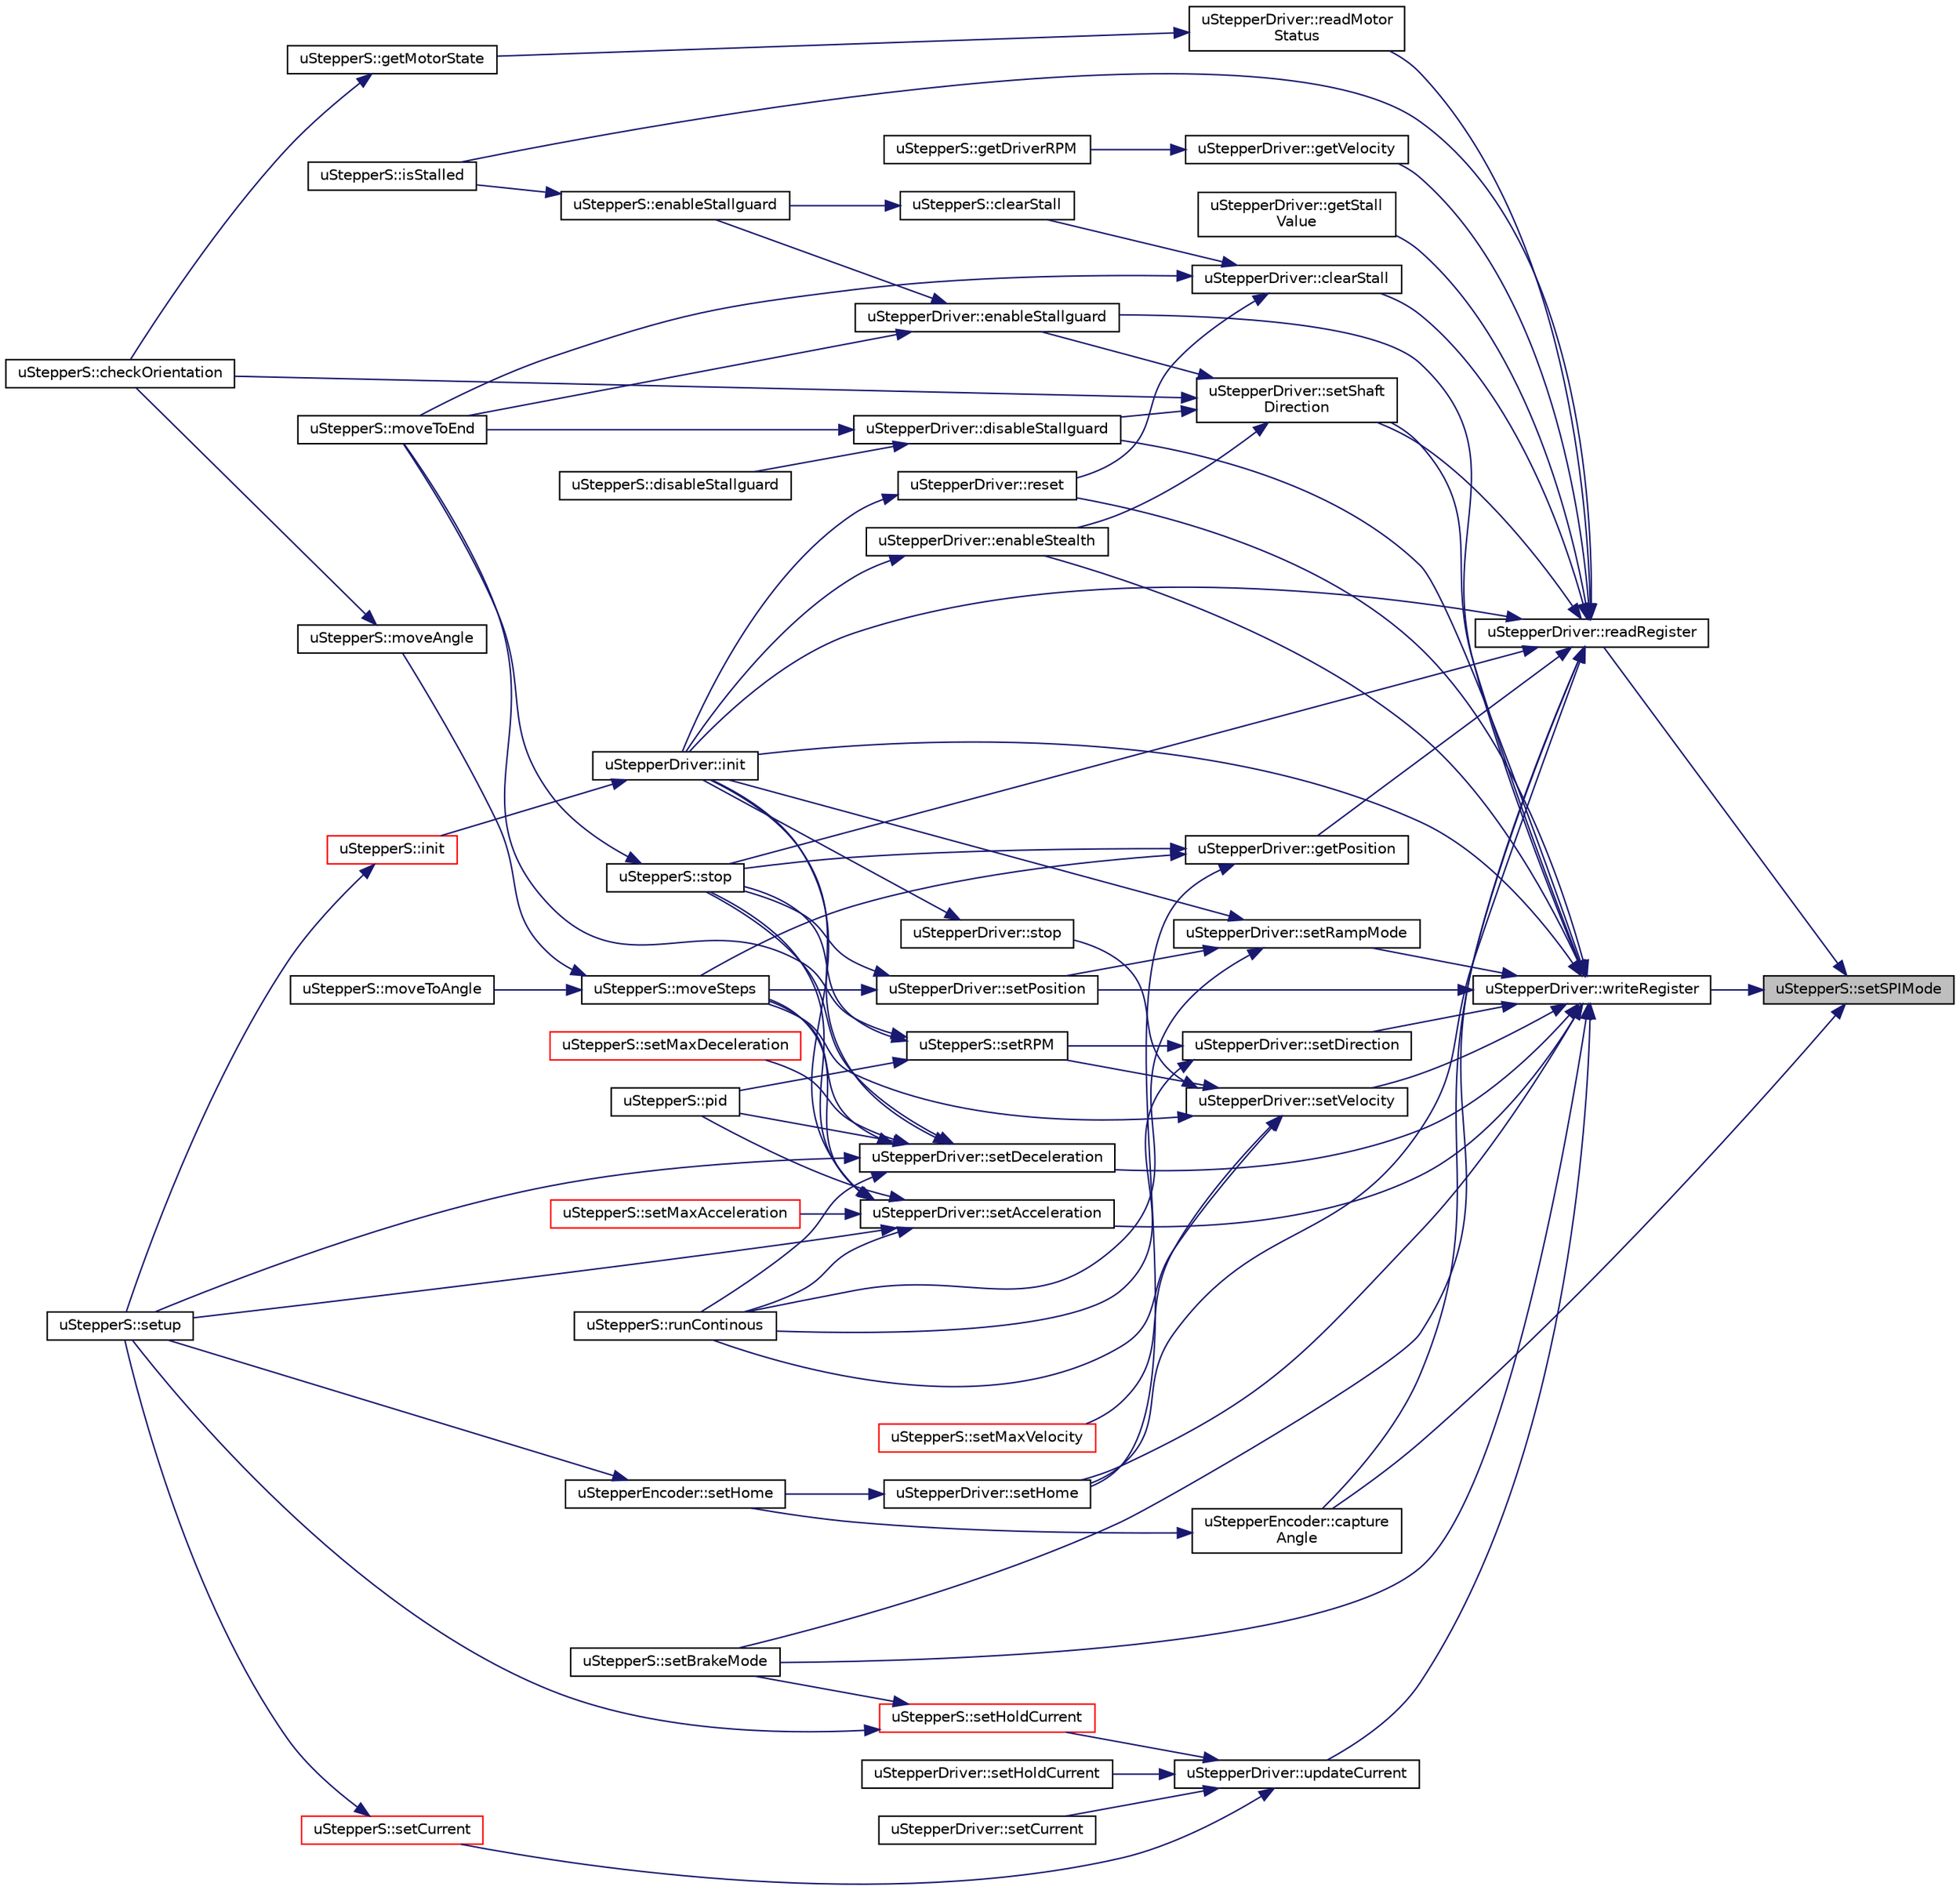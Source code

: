 digraph "uStepperS::setSPIMode"
{
 // LATEX_PDF_SIZE
  edge [fontname="Helvetica",fontsize="10",labelfontname="Helvetica",labelfontsize="10"];
  node [fontname="Helvetica",fontsize="10",shape=record];
  rankdir="RL";
  Node1 [label="uStepperS::setSPIMode",height=0.2,width=0.4,color="black", fillcolor="grey75", style="filled", fontcolor="black",tooltip=" "];
  Node1 -> Node2 [dir="back",color="midnightblue",fontsize="10",style="solid",fontname="Helvetica"];
  Node2 [label="uStepperEncoder::capture\lAngle",height=0.2,width=0.4,color="black", fillcolor="white", style="filled",URL="$classuStepperEncoder.html#a2e63f211a33fb632b475002b9328fca1",tooltip="Capture the current shaft angle."];
  Node2 -> Node3 [dir="back",color="midnightblue",fontsize="10",style="solid",fontname="Helvetica"];
  Node3 [label="uStepperEncoder::setHome",height=0.2,width=0.4,color="black", fillcolor="white", style="filled",URL="$classuStepperEncoder.html#a42c9667e532981996758163dfe471682",tooltip="Define new reference(home) position."];
  Node3 -> Node4 [dir="back",color="midnightblue",fontsize="10",style="solid",fontname="Helvetica"];
  Node4 [label="uStepperS::setup",height=0.2,width=0.4,color="black", fillcolor="white", style="filled",URL="$classuStepperS.html#a16c8cc814f8fea692a8f8cad918f9861",tooltip="Initializes the different parts of the uStepper S object."];
  Node1 -> Node5 [dir="back",color="midnightblue",fontsize="10",style="solid",fontname="Helvetica"];
  Node5 [label="uStepperDriver::readRegister",height=0.2,width=0.4,color="black", fillcolor="white", style="filled",URL="$classuStepperDriver.html#ac63122b462ec49720be39372be32c994",tooltip="Reads a register from the motor driver."];
  Node5 -> Node2 [dir="back",color="midnightblue",fontsize="10",style="solid",fontname="Helvetica"];
  Node5 -> Node6 [dir="back",color="midnightblue",fontsize="10",style="solid",fontname="Helvetica"];
  Node6 [label="uStepperDriver::clearStall",height=0.2,width=0.4,color="black", fillcolor="white", style="filled",URL="$classuStepperDriver.html#acf01b92a98aed0b576588caecf534ed4",tooltip=" "];
  Node6 -> Node7 [dir="back",color="midnightblue",fontsize="10",style="solid",fontname="Helvetica"];
  Node7 [label="uStepperS::clearStall",height=0.2,width=0.4,color="black", fillcolor="white", style="filled",URL="$classuStepperS.html#ab542d2f2219e517df9c05ba271da6272",tooltip="Clear the stallguard, reenabling the motor to return to its previous operation."];
  Node7 -> Node8 [dir="back",color="midnightblue",fontsize="10",style="solid",fontname="Helvetica"];
  Node8 [label="uStepperS::enableStallguard",height=0.2,width=0.4,color="black", fillcolor="white", style="filled",URL="$classuStepperS.html#a8dbe051a358d1754f579476e00cb9985",tooltip="Enable TMC5130 StallGuard."];
  Node8 -> Node9 [dir="back",color="midnightblue",fontsize="10",style="solid",fontname="Helvetica"];
  Node9 [label="uStepperS::isStalled",height=0.2,width=0.4,color="black", fillcolor="white", style="filled",URL="$classuStepperS.html#a9d494350df8d401b1bfcd82eca5481a5",tooltip="This method returns a bool variable indicating wether the motor is stalled or not...."];
  Node6 -> Node10 [dir="back",color="midnightblue",fontsize="10",style="solid",fontname="Helvetica"];
  Node10 [label="uStepperS::moveToEnd",height=0.2,width=0.4,color="black", fillcolor="white", style="filled",URL="$classuStepperS.html#a197ed9163e649bf5119d6c5670cd6aa4",tooltip="Moves the motor to its physical limit, without limit switch."];
  Node6 -> Node11 [dir="back",color="midnightblue",fontsize="10",style="solid",fontname="Helvetica"];
  Node11 [label="uStepperDriver::reset",height=0.2,width=0.4,color="black", fillcolor="white", style="filled",URL="$classuStepperDriver.html#a8e9e3be0a375489cb1b560b8b37486b7",tooltip=" "];
  Node11 -> Node12 [dir="back",color="midnightblue",fontsize="10",style="solid",fontname="Helvetica"];
  Node12 [label="uStepperDriver::init",height=0.2,width=0.4,color="black", fillcolor="white", style="filled",URL="$classuStepperDriver.html#aa0377f43140c529c559e8ec0868cb715",tooltip="Initiation of the motor driver."];
  Node12 -> Node13 [dir="back",color="midnightblue",fontsize="10",style="solid",fontname="Helvetica"];
  Node13 [label="uStepperS::init",height=0.2,width=0.4,color="red", fillcolor="white", style="filled",URL="$classuStepperS.html#ab8a5c0b35bda13aae2a9faa56eb4bd5d",tooltip="Internal function to prepare the uStepperS in the constructor."];
  Node13 -> Node4 [dir="back",color="midnightblue",fontsize="10",style="solid",fontname="Helvetica"];
  Node5 -> Node15 [dir="back",color="midnightblue",fontsize="10",style="solid",fontname="Helvetica"];
  Node15 [label="uStepperDriver::getPosition",height=0.2,width=0.4,color="black", fillcolor="white", style="filled",URL="$classuStepperDriver.html#a59dd1795c65fba7767cf61c18e87024e",tooltip="Returns the current position of the motor driver."];
  Node15 -> Node16 [dir="back",color="midnightblue",fontsize="10",style="solid",fontname="Helvetica"];
  Node16 [label="uStepperS::moveSteps",height=0.2,width=0.4,color="black", fillcolor="white", style="filled",URL="$classuStepperS.html#afacde6cc1a2dab2420c453008b3ab113",tooltip="Make the motor perform a predefined number of steps."];
  Node16 -> Node17 [dir="back",color="midnightblue",fontsize="10",style="solid",fontname="Helvetica"];
  Node17 [label="uStepperS::moveAngle",height=0.2,width=0.4,color="black", fillcolor="white", style="filled",URL="$classuStepperS.html#a6b3f4acd2deaeb3054d439a148af658e",tooltip="Makes the motor rotate a specific angle relative to the current position."];
  Node17 -> Node18 [dir="back",color="midnightblue",fontsize="10",style="solid",fontname="Helvetica"];
  Node18 [label="uStepperS::checkOrientation",height=0.2,width=0.4,color="black", fillcolor="white", style="filled",URL="$classuStepperS.html#a931f28e0dd5ecba1f1a875ee321f0f5f",tooltip="This method is used to check the orientation of the motor connector."];
  Node16 -> Node19 [dir="back",color="midnightblue",fontsize="10",style="solid",fontname="Helvetica"];
  Node19 [label="uStepperS::moveToAngle",height=0.2,width=0.4,color="black", fillcolor="white", style="filled",URL="$classuStepperS.html#aa8695689ae23951a7dc47300e8529692",tooltip="Makes the motor rotate to a specific absolute angle."];
  Node15 -> Node20 [dir="back",color="midnightblue",fontsize="10",style="solid",fontname="Helvetica"];
  Node20 [label="uStepperDriver::setHome",height=0.2,width=0.4,color="black", fillcolor="white", style="filled",URL="$classuStepperDriver.html#aed59b07c61be01c0973614cd94e20ebc",tooltip="Resets the internal position counter of the motor driver."];
  Node20 -> Node3 [dir="back",color="midnightblue",fontsize="10",style="solid",fontname="Helvetica"];
  Node15 -> Node21 [dir="back",color="midnightblue",fontsize="10",style="solid",fontname="Helvetica"];
  Node21 [label="uStepperS::stop",height=0.2,width=0.4,color="black", fillcolor="white", style="filled",URL="$classuStepperS.html#a046dba8bef7d033809158bf0dd69a6fd",tooltip="Stop the motor."];
  Node21 -> Node10 [dir="back",color="midnightblue",fontsize="10",style="solid",fontname="Helvetica"];
  Node5 -> Node22 [dir="back",color="midnightblue",fontsize="10",style="solid",fontname="Helvetica"];
  Node22 [label="uStepperDriver::getStall\lValue",height=0.2,width=0.4,color="black", fillcolor="white", style="filled",URL="$classuStepperDriver.html#a2461be201fde6037b90a58c8452319ad",tooltip="Returns the load measurement used for Stall detection."];
  Node5 -> Node23 [dir="back",color="midnightblue",fontsize="10",style="solid",fontname="Helvetica"];
  Node23 [label="uStepperDriver::getVelocity",height=0.2,width=0.4,color="black", fillcolor="white", style="filled",URL="$classuStepperDriver.html#ad1e100d57b313971a3dfb9c78183caa9",tooltip="Returns the current speed of the motor driver."];
  Node23 -> Node24 [dir="back",color="midnightblue",fontsize="10",style="solid",fontname="Helvetica"];
  Node24 [label="uStepperS::getDriverRPM",height=0.2,width=0.4,color="black", fillcolor="white", style="filled",URL="$classuStepperS.html#a2e3a7553124db1a62a74fdf0d439f24c",tooltip="Get the RPM from driver."];
  Node5 -> Node12 [dir="back",color="midnightblue",fontsize="10",style="solid",fontname="Helvetica"];
  Node5 -> Node9 [dir="back",color="midnightblue",fontsize="10",style="solid",fontname="Helvetica"];
  Node5 -> Node25 [dir="back",color="midnightblue",fontsize="10",style="solid",fontname="Helvetica"];
  Node25 [label="uStepperDriver::readMotor\lStatus",height=0.2,width=0.4,color="black", fillcolor="white", style="filled",URL="$classuStepperDriver.html#a3a4dbb14ce4308802c27244bdef566b9",tooltip=" "];
  Node25 -> Node26 [dir="back",color="midnightblue",fontsize="10",style="solid",fontname="Helvetica"];
  Node26 [label="uStepperS::getMotorState",height=0.2,width=0.4,color="black", fillcolor="white", style="filled",URL="$classuStepperS.html#afacfd0440b99f607b2af14f103c4e71f",tooltip="Get the current motor driver state."];
  Node26 -> Node18 [dir="back",color="midnightblue",fontsize="10",style="solid",fontname="Helvetica"];
  Node5 -> Node27 [dir="back",color="midnightblue",fontsize="10",style="solid",fontname="Helvetica"];
  Node27 [label="uStepperS::setBrakeMode",height=0.2,width=0.4,color="black", fillcolor="white", style="filled",URL="$classuStepperS.html#a78008ed9b2cdbdd8128553a13896aa0d",tooltip=" "];
  Node5 -> Node20 [dir="back",color="midnightblue",fontsize="10",style="solid",fontname="Helvetica"];
  Node5 -> Node28 [dir="back",color="midnightblue",fontsize="10",style="solid",fontname="Helvetica"];
  Node28 [label="uStepperDriver::setShaft\lDirection",height=0.2,width=0.4,color="black", fillcolor="white", style="filled",URL="$classuStepperDriver.html#a9182900a27f84224e9428022e4cd2e12",tooltip="Set motor driver direction."];
  Node28 -> Node18 [dir="back",color="midnightblue",fontsize="10",style="solid",fontname="Helvetica"];
  Node28 -> Node29 [dir="back",color="midnightblue",fontsize="10",style="solid",fontname="Helvetica"];
  Node29 [label="uStepperDriver::disableStallguard",height=0.2,width=0.4,color="black", fillcolor="white", style="filled",URL="$classuStepperDriver.html#a5ae3986e69fcd2488d9649bf2ae16e69",tooltip=" "];
  Node29 -> Node30 [dir="back",color="midnightblue",fontsize="10",style="solid",fontname="Helvetica"];
  Node30 [label="uStepperS::disableStallguard",height=0.2,width=0.4,color="black", fillcolor="white", style="filled",URL="$classuStepperS.html#a4d8842264775a82e016b88c3ca719ddb",tooltip="Disables the builtin stallguard offered from TMC5130, and reenables StealthChop."];
  Node29 -> Node10 [dir="back",color="midnightblue",fontsize="10",style="solid",fontname="Helvetica"];
  Node28 -> Node31 [dir="back",color="midnightblue",fontsize="10",style="solid",fontname="Helvetica"];
  Node31 [label="uStepperDriver::enableStallguard",height=0.2,width=0.4,color="black", fillcolor="white", style="filled",URL="$classuStepperDriver.html#ac606ead1b8240894e570561f8872f75a",tooltip=" "];
  Node31 -> Node8 [dir="back",color="midnightblue",fontsize="10",style="solid",fontname="Helvetica"];
  Node31 -> Node10 [dir="back",color="midnightblue",fontsize="10",style="solid",fontname="Helvetica"];
  Node28 -> Node32 [dir="back",color="midnightblue",fontsize="10",style="solid",fontname="Helvetica"];
  Node32 [label="uStepperDriver::enableStealth",height=0.2,width=0.4,color="black", fillcolor="white", style="filled",URL="$classuStepperDriver.html#ab89ec040a2e8a6f4b03cc03e8c590e2e",tooltip=" "];
  Node32 -> Node12 [dir="back",color="midnightblue",fontsize="10",style="solid",fontname="Helvetica"];
  Node5 -> Node21 [dir="back",color="midnightblue",fontsize="10",style="solid",fontname="Helvetica"];
  Node1 -> Node33 [dir="back",color="midnightblue",fontsize="10",style="solid",fontname="Helvetica"];
  Node33 [label="uStepperDriver::writeRegister",height=0.2,width=0.4,color="black", fillcolor="white", style="filled",URL="$classuStepperDriver.html#a9df53360451da6c1b7291ae2ffd12819",tooltip="Write a register of the motor driver."];
  Node33 -> Node29 [dir="back",color="midnightblue",fontsize="10",style="solid",fontname="Helvetica"];
  Node33 -> Node31 [dir="back",color="midnightblue",fontsize="10",style="solid",fontname="Helvetica"];
  Node33 -> Node32 [dir="back",color="midnightblue",fontsize="10",style="solid",fontname="Helvetica"];
  Node33 -> Node12 [dir="back",color="midnightblue",fontsize="10",style="solid",fontname="Helvetica"];
  Node33 -> Node11 [dir="back",color="midnightblue",fontsize="10",style="solid",fontname="Helvetica"];
  Node33 -> Node34 [dir="back",color="midnightblue",fontsize="10",style="solid",fontname="Helvetica"];
  Node34 [label="uStepperDriver::setAcceleration",height=0.2,width=0.4,color="black", fillcolor="white", style="filled",URL="$classuStepperDriver.html#a1668657b55a0839ced16aa728f90bc7f",tooltip="Set motor acceleration."];
  Node34 -> Node12 [dir="back",color="midnightblue",fontsize="10",style="solid",fontname="Helvetica"];
  Node34 -> Node16 [dir="back",color="midnightblue",fontsize="10",style="solid",fontname="Helvetica"];
  Node34 -> Node35 [dir="back",color="midnightblue",fontsize="10",style="solid",fontname="Helvetica"];
  Node35 [label="uStepperS::pid",height=0.2,width=0.4,color="black", fillcolor="white", style="filled",URL="$classuStepperS.html#a26ed0d754a0d95eab0bea0225f471e6e",tooltip=" "];
  Node34 -> Node36 [dir="back",color="midnightblue",fontsize="10",style="solid",fontname="Helvetica"];
  Node36 [label="uStepperS::runContinous",height=0.2,width=0.4,color="black", fillcolor="white", style="filled",URL="$classuStepperS.html#abbe885c71e6dadc13b8c954221ac47eb",tooltip="Make the motor rotate continuously."];
  Node34 -> Node37 [dir="back",color="midnightblue",fontsize="10",style="solid",fontname="Helvetica"];
  Node37 [label="uStepperS::setMaxAcceleration",height=0.2,width=0.4,color="red", fillcolor="white", style="filled",URL="$classuStepperS.html#a432ca4ebf99c41e00730e2f1072e9ae0",tooltip="Set the maximum acceleration of the stepper motor."];
  Node34 -> Node4 [dir="back",color="midnightblue",fontsize="10",style="solid",fontname="Helvetica"];
  Node34 -> Node21 [dir="back",color="midnightblue",fontsize="10",style="solid",fontname="Helvetica"];
  Node33 -> Node27 [dir="back",color="midnightblue",fontsize="10",style="solid",fontname="Helvetica"];
  Node33 -> Node38 [dir="back",color="midnightblue",fontsize="10",style="solid",fontname="Helvetica"];
  Node38 [label="uStepperDriver::setDeceleration",height=0.2,width=0.4,color="black", fillcolor="white", style="filled",URL="$classuStepperDriver.html#a40f48b1a99218b3a648deb56286e678c",tooltip="Set motor deceleration."];
  Node38 -> Node12 [dir="back",color="midnightblue",fontsize="10",style="solid",fontname="Helvetica"];
  Node38 -> Node16 [dir="back",color="midnightblue",fontsize="10",style="solid",fontname="Helvetica"];
  Node38 -> Node35 [dir="back",color="midnightblue",fontsize="10",style="solid",fontname="Helvetica"];
  Node38 -> Node36 [dir="back",color="midnightblue",fontsize="10",style="solid",fontname="Helvetica"];
  Node38 -> Node39 [dir="back",color="midnightblue",fontsize="10",style="solid",fontname="Helvetica"];
  Node39 [label="uStepperS::setMaxDeceleration",height=0.2,width=0.4,color="red", fillcolor="white", style="filled",URL="$classuStepperS.html#a386a51f45a4f1e45db75c4f0c59263cf",tooltip="Set the maximum deceleration of the stepper motor."];
  Node38 -> Node4 [dir="back",color="midnightblue",fontsize="10",style="solid",fontname="Helvetica"];
  Node38 -> Node21 [dir="back",color="midnightblue",fontsize="10",style="solid",fontname="Helvetica"];
  Node33 -> Node40 [dir="back",color="midnightblue",fontsize="10",style="solid",fontname="Helvetica"];
  Node40 [label="uStepperDriver::setDirection",height=0.2,width=0.4,color="black", fillcolor="white", style="filled",URL="$classuStepperDriver.html#a204ff5c6565b158f9d1c24672d2ef09d",tooltip=" "];
  Node40 -> Node36 [dir="back",color="midnightblue",fontsize="10",style="solid",fontname="Helvetica"];
  Node40 -> Node41 [dir="back",color="midnightblue",fontsize="10",style="solid",fontname="Helvetica"];
  Node41 [label="uStepperS::setRPM",height=0.2,width=0.4,color="black", fillcolor="white", style="filled",URL="$classuStepperS.html#a5b754b633f5938b43f0b4db9f75c8874",tooltip="Set the velocity in rpm."];
  Node41 -> Node10 [dir="back",color="midnightblue",fontsize="10",style="solid",fontname="Helvetica"];
  Node41 -> Node35 [dir="back",color="midnightblue",fontsize="10",style="solid",fontname="Helvetica"];
  Node41 -> Node21 [dir="back",color="midnightblue",fontsize="10",style="solid",fontname="Helvetica"];
  Node33 -> Node20 [dir="back",color="midnightblue",fontsize="10",style="solid",fontname="Helvetica"];
  Node33 -> Node42 [dir="back",color="midnightblue",fontsize="10",style="solid",fontname="Helvetica"];
  Node42 [label="uStepperDriver::setPosition",height=0.2,width=0.4,color="black", fillcolor="white", style="filled",URL="$classuStepperDriver.html#af8c6752ef8ca1516154ef8186f1494ac",tooltip="Set the motor position."];
  Node42 -> Node16 [dir="back",color="midnightblue",fontsize="10",style="solid",fontname="Helvetica"];
  Node42 -> Node21 [dir="back",color="midnightblue",fontsize="10",style="solid",fontname="Helvetica"];
  Node33 -> Node43 [dir="back",color="midnightblue",fontsize="10",style="solid",fontname="Helvetica"];
  Node43 [label="uStepperDriver::setRampMode",height=0.2,width=0.4,color="black", fillcolor="white", style="filled",URL="$classuStepperDriver.html#af2ce24dc7a9602cd1dee585ecdee567c",tooltip="Set motor driver to position mode or velocity mode."];
  Node43 -> Node12 [dir="back",color="midnightblue",fontsize="10",style="solid",fontname="Helvetica"];
  Node43 -> Node36 [dir="back",color="midnightblue",fontsize="10",style="solid",fontname="Helvetica"];
  Node43 -> Node42 [dir="back",color="midnightblue",fontsize="10",style="solid",fontname="Helvetica"];
  Node33 -> Node28 [dir="back",color="midnightblue",fontsize="10",style="solid",fontname="Helvetica"];
  Node33 -> Node44 [dir="back",color="midnightblue",fontsize="10",style="solid",fontname="Helvetica"];
  Node44 [label="uStepperDriver::setVelocity",height=0.2,width=0.4,color="black", fillcolor="white", style="filled",URL="$classuStepperDriver.html#ace949223744d3ecb544ddb879a1146d6",tooltip="Set motor velocity."];
  Node44 -> Node16 [dir="back",color="midnightblue",fontsize="10",style="solid",fontname="Helvetica"];
  Node44 -> Node36 [dir="back",color="midnightblue",fontsize="10",style="solid",fontname="Helvetica"];
  Node44 -> Node45 [dir="back",color="midnightblue",fontsize="10",style="solid",fontname="Helvetica"];
  Node45 [label="uStepperS::setMaxVelocity",height=0.2,width=0.4,color="red", fillcolor="white", style="filled",URL="$classuStepperS.html#a0e84f3aa5a3e33b39586697bc7bc741e",tooltip="Set the maximum velocity of the stepper motor."];
  Node44 -> Node41 [dir="back",color="midnightblue",fontsize="10",style="solid",fontname="Helvetica"];
  Node44 -> Node46 [dir="back",color="midnightblue",fontsize="10",style="solid",fontname="Helvetica"];
  Node46 [label="uStepperDriver::stop",height=0.2,width=0.4,color="black", fillcolor="white", style="filled",URL="$classuStepperDriver.html#a990e6d0c64db890f0aecbc00a934f109",tooltip="Stops any ongoing movement with deceleration."];
  Node46 -> Node12 [dir="back",color="midnightblue",fontsize="10",style="solid",fontname="Helvetica"];
  Node33 -> Node47 [dir="back",color="midnightblue",fontsize="10",style="solid",fontname="Helvetica"];
  Node47 [label="uStepperDriver::updateCurrent",height=0.2,width=0.4,color="black", fillcolor="white", style="filled",URL="$classuStepperDriver.html#a6622381d9be81cd93f1c34e605dde404",tooltip="Writes the current setting registers of the motor driver"];
  Node47 -> Node48 [dir="back",color="midnightblue",fontsize="10",style="solid",fontname="Helvetica"];
  Node48 [label="uStepperS::setCurrent",height=0.2,width=0.4,color="red", fillcolor="white", style="filled",URL="$classuStepperS.html#ac74e343f7ad81aa5c54a68f2514807fe",tooltip="Set motor output current."];
  Node48 -> Node4 [dir="back",color="midnightblue",fontsize="10",style="solid",fontname="Helvetica"];
  Node47 -> Node52 [dir="back",color="midnightblue",fontsize="10",style="solid",fontname="Helvetica"];
  Node52 [label="uStepperDriver::setCurrent",height=0.2,width=0.4,color="black", fillcolor="white", style="filled",URL="$classuStepperDriver.html#ad766a6a6f52387d96e1435943c8591b4",tooltip="Set motor driver current."];
  Node47 -> Node53 [dir="back",color="midnightblue",fontsize="10",style="solid",fontname="Helvetica"];
  Node53 [label="uStepperS::setHoldCurrent",height=0.2,width=0.4,color="red", fillcolor="white", style="filled",URL="$classuStepperS.html#a57e019bb84dee27bc4681a311e44e27e",tooltip="Set motor hold current."];
  Node53 -> Node27 [dir="back",color="midnightblue",fontsize="10",style="solid",fontname="Helvetica"];
  Node53 -> Node4 [dir="back",color="midnightblue",fontsize="10",style="solid",fontname="Helvetica"];
  Node47 -> Node54 [dir="back",color="midnightblue",fontsize="10",style="solid",fontname="Helvetica"];
  Node54 [label="uStepperDriver::setHoldCurrent",height=0.2,width=0.4,color="black", fillcolor="white", style="filled",URL="$classuStepperDriver.html#ab697c4a73fb3aada7fa8f9e30694ff30",tooltip="Set motor driver hold current."];
}
